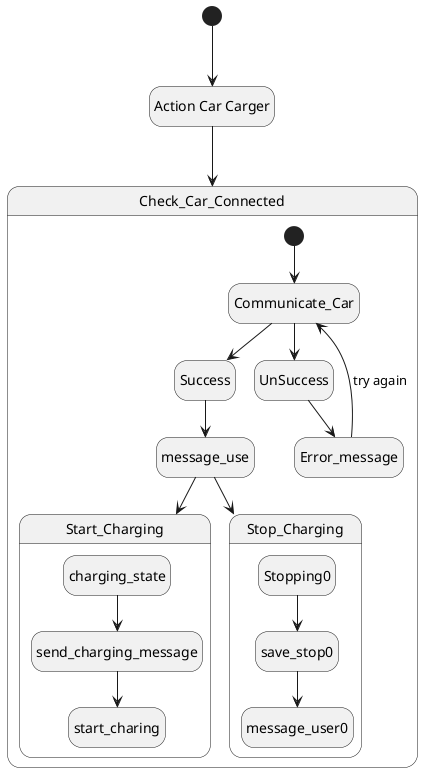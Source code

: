 @startuml
'https://plantuml.com/state-diagram

hide empty description

state "Action Car Carger" as actioncarcharg
[*] --> actioncarcharg

state Check_Car_Connected {
[*] --> Communicate_Car
Communicate_Car --> Success
Communicate_Car --> UnSuccess
UnSuccess --> Error_message
Error_message --> Communicate_Car : try again
Success --> message_use
message_use --> Start_Charging
message_use --> Stop_Charging
}



state Start_Charging {
charging_state --> send_charging_message
send_charging_message --> start_charing
}

state Stop_Charging {

Stopping0 --> save_stop0
save_stop0 --> message_user0
}

actioncarcharg --> Check_Car_Connected



@enduml